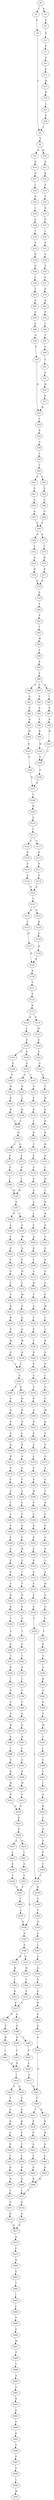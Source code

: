 strict digraph  {
	S0 -> S1 [ label = A ];
	S0 -> S2 [ label = L ];
	S1 -> S3 [ label = V ];
	S2 -> S4 [ label = S ];
	S3 -> S5 [ label = S ];
	S4 -> S6 [ label = L ];
	S5 -> S7 [ label = F ];
	S6 -> S8 [ label = V ];
	S7 -> S9 [ label = A ];
	S8 -> S10 [ label = H ];
	S8 -> S11 [ label = N ];
	S9 -> S12 [ label = S ];
	S10 -> S13 [ label = Q ];
	S11 -> S14 [ label = H ];
	S12 -> S15 [ label = N ];
	S13 -> S16 [ label = K ];
	S14 -> S17 [ label = S ];
	S15 -> S18 [ label = N ];
	S16 -> S19 [ label = S ];
	S17 -> S20 [ label = L ];
	S18 -> S21 [ label = L ];
	S19 -> S22 [ label = P ];
	S20 -> S23 [ label = S ];
	S21 -> S24 [ label = S ];
	S22 -> S25 [ label = Q ];
	S23 -> S26 [ label = I ];
	S24 -> S6 [ label = L ];
	S25 -> S27 [ label = P ];
	S26 -> S28 [ label = S ];
	S27 -> S29 [ label = L ];
	S28 -> S30 [ label = T ];
	S29 -> S31 [ label = S ];
	S30 -> S32 [ label = S ];
	S31 -> S33 [ label = V ];
	S32 -> S34 [ label = R ];
	S33 -> S35 [ label = S ];
	S34 -> S36 [ label = Q ];
	S35 -> S37 [ label = P ];
	S36 -> S38 [ label = L ];
	S37 -> S39 [ label = S ];
	S38 -> S40 [ label = T ];
	S39 -> S41 [ label = R ];
	S40 -> S42 [ label = A ];
	S41 -> S43 [ label = P ];
	S42 -> S44 [ label = S ];
	S43 -> S45 [ label = L ];
	S44 -> S46 [ label = G ];
	S45 -> S47 [ label = T ];
	S46 -> S48 [ label = H ];
	S47 -> S49 [ label = A ];
	S48 -> S50 [ label = S ];
	S49 -> S51 [ label = G ];
	S50 -> S52 [ label = N ];
	S51 -> S53 [ label = G ];
	S52 -> S54 [ label = C ];
	S53 -> S55 [ label = H ];
	S54 -> S56 [ label = R ];
	S55 -> S57 [ label = S ];
	S56 -> S58 [ label = Q ];
	S57 -> S52 [ label = N ];
	S58 -> S59 [ label = L ];
	S59 -> S60 [ label = T ];
	S60 -> S61 [ label = A ];
	S60 -> S62 [ label = T ];
	S61 -> S63 [ label = S ];
	S62 -> S64 [ label = S ];
	S63 -> S65 [ label = G ];
	S64 -> S66 [ label = G ];
	S65 -> S67 [ label = G ];
	S66 -> S68 [ label = G ];
	S67 -> S69 [ label = S ];
	S68 -> S69 [ label = S ];
	S69 -> S70 [ label = N ];
	S69 -> S71 [ label = H ];
	S70 -> S72 [ label = C ];
	S71 -> S73 [ label = C ];
	S72 -> S74 [ label = R ];
	S73 -> S75 [ label = R ];
	S74 -> S76 [ label = R ];
	S75 -> S77 [ label = R ];
	S76 -> S78 [ label = K ];
	S77 -> S78 [ label = K ];
	S78 -> S79 [ label = S ];
	S79 -> S80 [ label = V ];
	S80 -> S81 [ label = P ];
	S81 -> S82 [ label = T ];
	S82 -> S83 [ label = W ];
	S83 -> S84 [ label = V ];
	S84 -> S85 [ label = K ];
	S85 -> S86 [ label = S ];
	S86 -> S87 [ label = G ];
	S86 -> S88 [ label = G ];
	S86 -> S89 [ label = S ];
	S87 -> S90 [ label = S ];
	S88 -> S91 [ label = G ];
	S89 -> S92 [ label = T ];
	S90 -> S93 [ label = G ];
	S91 -> S94 [ label = P ];
	S92 -> S95 [ label = P ];
	S93 -> S96 [ label = P ];
	S94 -> S97 [ label = R ];
	S95 -> S98 [ label = K ];
	S96 -> S99 [ label = K ];
	S97 -> S100 [ label = W ];
	S98 -> S101 [ label = W ];
	S99 -> S102 [ label = W ];
	S100 -> S103 [ label = P ];
	S101 -> S104 [ label = P ];
	S102 -> S104 [ label = P ];
	S103 -> S105 [ label = S ];
	S104 -> S106 [ label = S ];
	S105 -> S107 [ label = R ];
	S106 -> S107 [ label = R ];
	S107 -> S108 [ label = C ];
	S108 -> S109 [ label = R ];
	S109 -> S110 [ label = A ];
	S110 -> S111 [ label = L ];
	S111 -> S112 [ label = E ];
	S111 -> S113 [ label = G ];
	S112 -> S114 [ label = D ];
	S113 -> S115 [ label = D ];
	S114 -> S116 [ label = P ];
	S115 -> S117 [ label = P ];
	S116 -> S118 [ label = E ];
	S117 -> S119 [ label = E ];
	S118 -> S120 [ label = S ];
	S119 -> S120 [ label = S ];
	S120 -> S121 [ label = L ];
	S121 -> S122 [ label = S ];
	S121 -> S123 [ label = R ];
	S122 -> S124 [ label = R ];
	S123 -> S125 [ label = C ];
	S124 -> S126 [ label = C ];
	S125 -> S127 [ label = H ];
	S126 -> S128 [ label = H ];
	S127 -> S129 [ label = R ];
	S128 -> S129 [ label = R ];
	S129 -> S130 [ label = K ];
	S130 -> S131 [ label = T ];
	S131 -> S132 [ label = P ];
	S132 -> S133 [ label = P ];
	S133 -> S134 [ label = A ];
	S133 -> S135 [ label = P ];
	S134 -> S136 [ label = L ];
	S135 -> S137 [ label = W ];
	S136 -> S138 [ label = P ];
	S137 -> S139 [ label = P ];
	S138 -> S140 [ label = P ];
	S138 -> S141 [ label = Q ];
	S139 -> S142 [ label = S ];
	S140 -> S143 [ label = G ];
	S141 -> S144 [ label = G ];
	S142 -> S145 [ label = G ];
	S143 -> S146 [ label = C ];
	S143 -> S147 [ label = T ];
	S144 -> S148 [ label = S ];
	S145 -> S149 [ label = Q ];
	S146 -> S150 [ label = N ];
	S147 -> S151 [ label = S ];
	S148 -> S152 [ label = N ];
	S149 -> S153 [ label = T ];
	S150 -> S154 [ label = E ];
	S151 -> S155 [ label = E ];
	S152 -> S156 [ label = E ];
	S153 -> S157 [ label = N ];
	S154 -> S158 [ label = N ];
	S155 -> S159 [ label = R ];
	S156 -> S160 [ label = N ];
	S157 -> S161 [ label = V ];
	S158 -> S162 [ label = L ];
	S159 -> S163 [ label = L ];
	S160 -> S162 [ label = L ];
	S161 -> S164 [ label = P ];
	S162 -> S165 [ label = N ];
	S163 -> S166 [ label = D ];
	S164 -> S167 [ label = P ];
	S165 -> S168 [ label = L ];
	S165 -> S169 [ label = Q ];
	S166 -> S170 [ label = T ];
	S167 -> S171 [ label = R ];
	S168 -> S172 [ label = E ];
	S169 -> S173 [ label = E ];
	S170 -> S174 [ label = T ];
	S171 -> S175 [ label = A ];
	S172 -> S176 [ label = S ];
	S173 -> S177 [ label = S ];
	S174 -> S178 [ label = S ];
	S175 -> S179 [ label = L ];
	S176 -> S180 [ label = I ];
	S177 -> S181 [ label = I ];
	S178 -> S182 [ label = V ];
	S179 -> S183 [ label = D ];
	S180 -> S184 [ label = W ];
	S181 -> S184 [ label = W ];
	S182 -> S185 [ label = A ];
	S183 -> S186 [ label = L ];
	S184 -> S187 [ label = G ];
	S185 -> S188 [ label = G ];
	S186 -> S189 [ label = R ];
	S187 -> S190 [ label = P ];
	S187 -> S191 [ label = S ];
	S188 -> S192 [ label = L ];
	S189 -> S193 [ label = R ];
	S190 -> S194 [ label = L ];
	S191 -> S195 [ label = V ];
	S192 -> S196 [ label = G ];
	S193 -> S197 [ label = G ];
	S194 -> S198 [ label = V ];
	S195 -> S199 [ label = M ];
	S196 -> S200 [ label = A ];
	S197 -> S201 [ label = C ];
	S198 -> S202 [ label = S ];
	S199 -> S203 [ label = S ];
	S200 -> S204 [ label = D ];
	S201 -> S205 [ label = G ];
	S202 -> S206 [ label = P ];
	S203 -> S207 [ label = T ];
	S204 -> S208 [ label = P ];
	S205 -> S209 [ label = R ];
	S206 -> S210 [ label = G ];
	S207 -> S211 [ label = N ];
	S208 -> S212 [ label = G ];
	S209 -> S213 [ label = S ];
	S210 -> S214 [ label = T ];
	S211 -> S215 [ label = L ];
	S212 -> S216 [ label = R ];
	S213 -> S217 [ label = G ];
	S214 -> S218 [ label = V ];
	S215 -> S219 [ label = M ];
	S216 -> S220 [ label = T ];
	S217 -> S221 [ label = P ];
	S218 -> S222 [ label = D ];
	S219 -> S223 [ label = E ];
	S220 -> S224 [ label = G ];
	S221 -> S225 [ label = W ];
	S222 -> S226 [ label = R ];
	S223 -> S227 [ label = G ];
	S224 -> S228 [ label = T ];
	S225 -> S229 [ label = C ];
	S226 -> S230 [ label = Q ];
	S227 -> S231 [ label = Q ];
	S228 -> S232 [ label = V ];
	S229 -> S233 [ label = L ];
	S230 -> S234 [ label = W ];
	S231 -> S235 [ label = W ];
	S232 -> S236 [ label = T ];
	S233 -> S237 [ label = R ];
	S234 -> S238 [ label = Q ];
	S235 -> S239 [ label = Q ];
	S236 -> S240 [ label = Q ];
	S237 -> S241 [ label = V ];
	S238 -> S242 [ label = L ];
	S239 -> S242 [ label = L ];
	S240 -> S243 [ label = S ];
	S241 -> S244 [ label = V ];
	S242 -> S245 [ label = G ];
	S243 -> S246 [ label = G ];
	S244 -> S247 [ label = L ];
	S245 -> S248 [ label = V ];
	S245 -> S249 [ label = K ];
	S246 -> S250 [ label = V ];
	S247 -> S251 [ label = S ];
	S248 -> S252 [ label = S ];
	S249 -> S253 [ label = N ];
	S250 -> S254 [ label = P ];
	S251 -> S255 [ label = C ];
	S252 -> S256 [ label = D ];
	S253 -> S257 [ label = D ];
	S254 -> S258 [ label = Q ];
	S255 -> S259 [ label = M ];
	S256 -> S260 [ label = P ];
	S257 -> S261 [ label = S ];
	S258 -> S262 [ label = R ];
	S259 -> S263 [ label = Q ];
	S260 -> S264 [ label = A ];
	S261 -> S265 [ label = L ];
	S262 -> S266 [ label = G ];
	S263 -> S267 [ label = S ];
	S264 -> S268 [ label = G ];
	S265 -> S269 [ label = A ];
	S266 -> S270 [ label = G ];
	S267 -> S271 [ label = C ];
	S268 -> S272 [ label = R ];
	S269 -> S273 [ label = K ];
	S270 -> S274 [ label = L ];
	S271 -> S275 [ label = G ];
	S272 -> S276 [ label = S ];
	S273 -> S277 [ label = S ];
	S274 -> S278 [ label = V ];
	S275 -> S279 [ label = A ];
	S276 -> S280 [ label = F ];
	S277 -> S281 [ label = F ];
	S278 -> S282 [ label = K ];
	S279 -> S283 [ label = F ];
	S280 -> S284 [ label = P ];
	S281 -> S285 [ label = S ];
	S282 -> S286 [ label = W ];
	S283 -> S287 [ label = C ];
	S284 -> S288 [ label = C ];
	S285 -> S289 [ label = C ];
	S286 -> S290 [ label = P ];
	S287 -> S291 [ label = H ];
	S288 -> S292 [ label = L ];
	S289 -> S293 [ label = T ];
	S290 -> S294 [ label = C ];
	S291 -> S295 [ label = V ];
	S292 -> S296 [ label = P ];
	S293 -> S297 [ label = S ];
	S294 -> S298 [ label = R ];
	S295 -> S299 [ label = P ];
	S296 -> S300 [ label = F ];
	S297 -> S301 [ label = F ];
	S298 -> S302 [ label = D ];
	S299 -> S303 [ label = A ];
	S300 -> S304 [ label = Y ];
	S301 -> S305 [ label = H ];
	S302 -> S306 [ label = E ];
	S303 -> S307 [ label = S ];
	S304 -> S308 [ label = F ];
	S305 -> S309 [ label = F ];
	S306 -> S310 [ label = D ];
	S307 -> S311 [ label = L ];
	S308 -> S312 [ label = P ];
	S309 -> S313 [ label = T ];
	S310 -> S314 [ label = S ];
	S311 -> S315 [ label = A ];
	S312 -> S316 [ label = A ];
	S313 -> S317 [ label = T ];
	S314 -> S318 [ label = E ];
	S315 -> S319 [ label = H ];
	S316 -> S320 [ label = N ];
	S317 -> S321 [ label = N ];
	S318 -> S322 [ label = F ];
	S319 -> S323 [ label = G ];
	S320 -> S324 [ label = K ];
	S321 -> S325 [ label = K ];
	S322 -> S326 [ label = P ];
	S323 -> S327 [ label = G ];
	S324 -> S328 [ label = T ];
	S325 -> S329 [ label = A ];
	S326 -> S330 [ label = F ];
	S327 -> S331 [ label = S ];
	S328 -> S332 [ label = A ];
	S329 -> S333 [ label = T ];
	S330 -> S334 [ label = L ];
	S331 -> S335 [ label = P ];
	S332 -> S336 [ label = E ];
	S333 -> S337 [ label = E ];
	S334 -> S338 [ label = S ];
	S334 -> S339 [ label = H ];
	S335 -> S340 [ label = K ];
	S336 -> S341 [ label = T ];
	S337 -> S342 [ label = T ];
	S338 -> S343 [ label = G ];
	S339 -> S344 [ label = G ];
	S340 -> S345 [ label = A ];
	S341 -> S346 [ label = R ];
	S342 -> S347 [ label = R ];
	S343 -> S348 [ label = S ];
	S344 -> S349 [ label = C ];
	S345 -> S350 [ label = G ];
	S346 -> S351 [ label = I ];
	S347 -> S352 [ label = L ];
	S348 -> S353 [ label = Q ];
	S348 -> S354 [ label = K ];
	S349 -> S355 [ label = N ];
	S350 -> S356 [ label = R ];
	S351 -> S357 [ label = P ];
	S352 -> S358 [ label = P ];
	S353 -> S359 [ label = N ];
	S354 -> S360 [ label = N ];
	S355 -> S361 [ label = S ];
	S356 -> S362 [ label = G ];
	S357 -> S363 [ label = C ];
	S358 -> S364 [ label = C ];
	S359 -> S365 [ label = L ];
	S360 -> S366 [ label = L ];
	S361 -> S367 [ label = L ];
	S362 -> S368 [ label = S ];
	S363 -> S369 [ label = A ];
	S364 -> S370 [ label = S ];
	S365 -> S371 [ label = K ];
	S366 -> S372 [ label = K ];
	S367 -> S373 [ label = A ];
	S368 -> S374 [ label = T ];
	S369 -> S375 [ label = R ];
	S370 -> S376 [ label = Q ];
	S371 -> S377 [ label = E ];
	S372 -> S377 [ label = E ];
	S373 -> S378 [ label = G ];
	S374 -> S379 [ label = W ];
	S375 -> S380 [ label = S ];
	S376 -> S381 [ label = N ];
	S377 -> S382 [ label = S ];
	S377 -> S383 [ label = A ];
	S378 -> S384 [ label = A ];
	S379 -> S385 [ label = C ];
	S380 -> S386 [ label = I ];
	S381 -> S387 [ label = L ];
	S382 -> S388 [ label = S ];
	S383 -> S389 [ label = S ];
	S384 -> S390 [ label = S ];
	S385 -> S391 [ label = L ];
	S386 -> S392 [ label = V ];
	S387 -> S393 [ label = A ];
	S388 -> S394 [ label = H ];
	S389 -> S395 [ label = Y ];
	S389 -> S396 [ label = H ];
	S390 -> S397 [ label = R ];
	S391 -> S398 [ label = S ];
	S392 -> S399 [ label = R ];
	S393 -> S400 [ label = R ];
	S394 -> S401 [ label = L ];
	S395 -> S402 [ label = P ];
	S396 -> S403 [ label = L ];
	S397 -> S404 [ label = P ];
	S398 -> S405 [ label = L ];
	S399 -> S406 [ label = W ];
	S400 -> S407 [ label = W ];
	S401 -> S408 [ label = N ];
	S402 -> S409 [ label = S ];
	S403 -> S408 [ label = N ];
	S404 -> S410 [ label = S ];
	S405 -> S411 [ label = I ];
	S406 -> S412 [ label = P ];
	S407 -> S413 [ label = P ];
	S408 -> S414 [ label = I ];
	S409 -> S415 [ label = A ];
	S410 -> S416 [ label = A ];
	S411 -> S417 [ label = A ];
	S412 -> S418 [ label = S ];
	S413 -> S418 [ label = S ];
	S414 -> S419 [ label = S ];
	S414 -> S420 [ label = G ];
	S415 -> S421 [ label = D ];
	S416 -> S421 [ label = D ];
	S417 -> S422 [ label = N ];
	S418 -> S423 [ label = E ];
	S419 -> S424 [ label = Y ];
	S420 -> S425 [ label = F ];
	S421 -> S426 [ label = Y ];
	S422 -> S427 [ label = L ];
	S423 -> S428 [ label = E ];
	S424 -> S429 [ label = A ];
	S425 -> S430 [ label = A ];
	S426 -> S431 [ label = T ];
	S426 -> S432 [ label = S ];
	S427 -> S433 [ label = D ];
	S428 -> S434 [ label = H ];
	S428 -> S435 [ label = S ];
	S429 -> S436 [ label = K ];
	S430 -> S437 [ label = K ];
	S431 -> S438 [ label = K ];
	S432 -> S439 [ label = K ];
	S433 -> S440 [ label = F ];
	S434 -> S441 [ label = I ];
	S435 -> S442 [ label = I ];
	S436 -> S443 [ label = C ];
	S437 -> S444 [ label = C ];
	S438 -> S445 [ label = R ];
	S439 -> S446 [ label = H ];
	S440 -> S447 [ label = P ];
	S441 -> S448 [ label = E ];
	S442 -> S449 [ label = E ];
	S443 -> S450 [ label = P ];
	S444 -> S451 [ label = T ];
	S445 -> S452 [ label = A ];
	S446 -> S453 [ label = A ];
	S447 -> S454 [ label = F ];
	S448 -> S455 [ label = Y ];
	S449 -> S456 [ label = Y ];
	S450 -> S457 [ label = L ];
	S451 -> S458 [ label = L ];
	S452 -> S459 [ label = L ];
	S453 -> S460 [ label = L ];
	S454 -> S334 [ label = L ];
	S455 -> S461 [ label = P ];
	S456 -> S461 [ label = P ];
	S457 -> S462 [ label = D ];
	S458 -> S463 [ label = D ];
	S459 -> S464 [ label = D ];
	S460 -> S465 [ label = D ];
	S461 -> S466 [ label = F ];
	S462 -> S467 [ label = N ];
	S463 -> S468 [ label = D ];
	S464 -> S469 [ label = D ];
	S465 -> S469 [ label = D ];
	S466 -> S470 [ label = L ];
	S467 -> S471 [ label = L ];
	S468 -> S472 [ label = L ];
	S469 -> S472 [ label = L ];
	S470 -> S338 [ label = S ];
	S471 -> S473 [ label = S ];
	S472 -> S474 [ label = S ];
	S473 -> S475 [ label = Q ];
	S474 -> S476 [ label = Q ];
	S475 -> S477 [ label = N ];
	S476 -> S477 [ label = N ];
	S477 -> S478 [ label = Q ];
	S478 -> S479 [ label = L ];
	S479 -> S480 [ label = K ];
	S480 -> S481 [ label = E ];
	S481 -> S482 [ label = T ];
	S482 -> S483 [ label = I ];
	S483 -> S484 [ label = L ];
	S484 -> S485 [ label = T ];
	S485 -> S486 [ label = V ];
	S486 -> S487 [ label = M ];
	S487 -> S488 [ label = T ];
	S488 -> S489 [ label = T ];
	S489 -> S490 [ label = A ];
	S490 -> S491 [ label = G ];
	S491 -> S492 [ label = K ];
	S492 -> S493 [ label = E ];
	S493 -> S494 [ label = S ];
	S494 -> S495 [ label = S ];
	S495 -> S496 [ label = V ];
	S496 -> S497 [ label = G ];
	S497 -> S498 [ label = V ];
	S498 -> S499 [ label = L ];
	S499 -> S500 [ label = M ];
}
